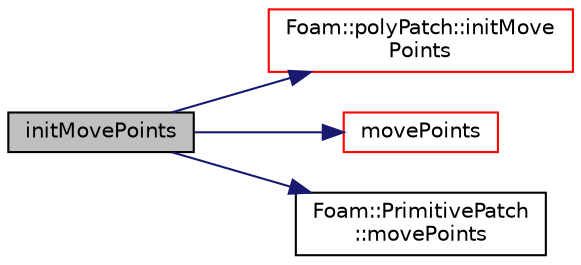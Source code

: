 digraph "initMovePoints"
{
  bgcolor="transparent";
  edge [fontname="Helvetica",fontsize="10",labelfontname="Helvetica",labelfontsize="10"];
  node [fontname="Helvetica",fontsize="10",shape=record];
  rankdir="LR";
  Node556 [label="initMovePoints",height=0.2,width=0.4,color="black", fillcolor="grey75", style="filled", fontcolor="black"];
  Node556 -> Node557 [color="midnightblue",fontsize="10",style="solid",fontname="Helvetica"];
  Node557 [label="Foam::polyPatch::initMove\lPoints",height=0.2,width=0.4,color="red",URL="$a28633.html#aef8ac59e1db03a1fc368b9ce9a25dbb5",tooltip="Initialise the patches for moving points. "];
  Node556 -> Node560 [color="midnightblue",fontsize="10",style="solid",fontname="Helvetica"];
  Node560 [label="movePoints",height=0.2,width=0.4,color="red",URL="$a26077.html#a60983bf9f9ad6158ce126c2d96eb1acc",tooltip="Correct patches after moving points. "];
  Node556 -> Node559 [color="midnightblue",fontsize="10",style="solid",fontname="Helvetica"];
  Node559 [label="Foam::PrimitivePatch\l::movePoints",height=0.2,width=0.4,color="black",URL="$a28693.html#a4fb366d4fdab7f8f6bcb1cd811d0fb8a",tooltip="Correct patch after moving points. "];
}
